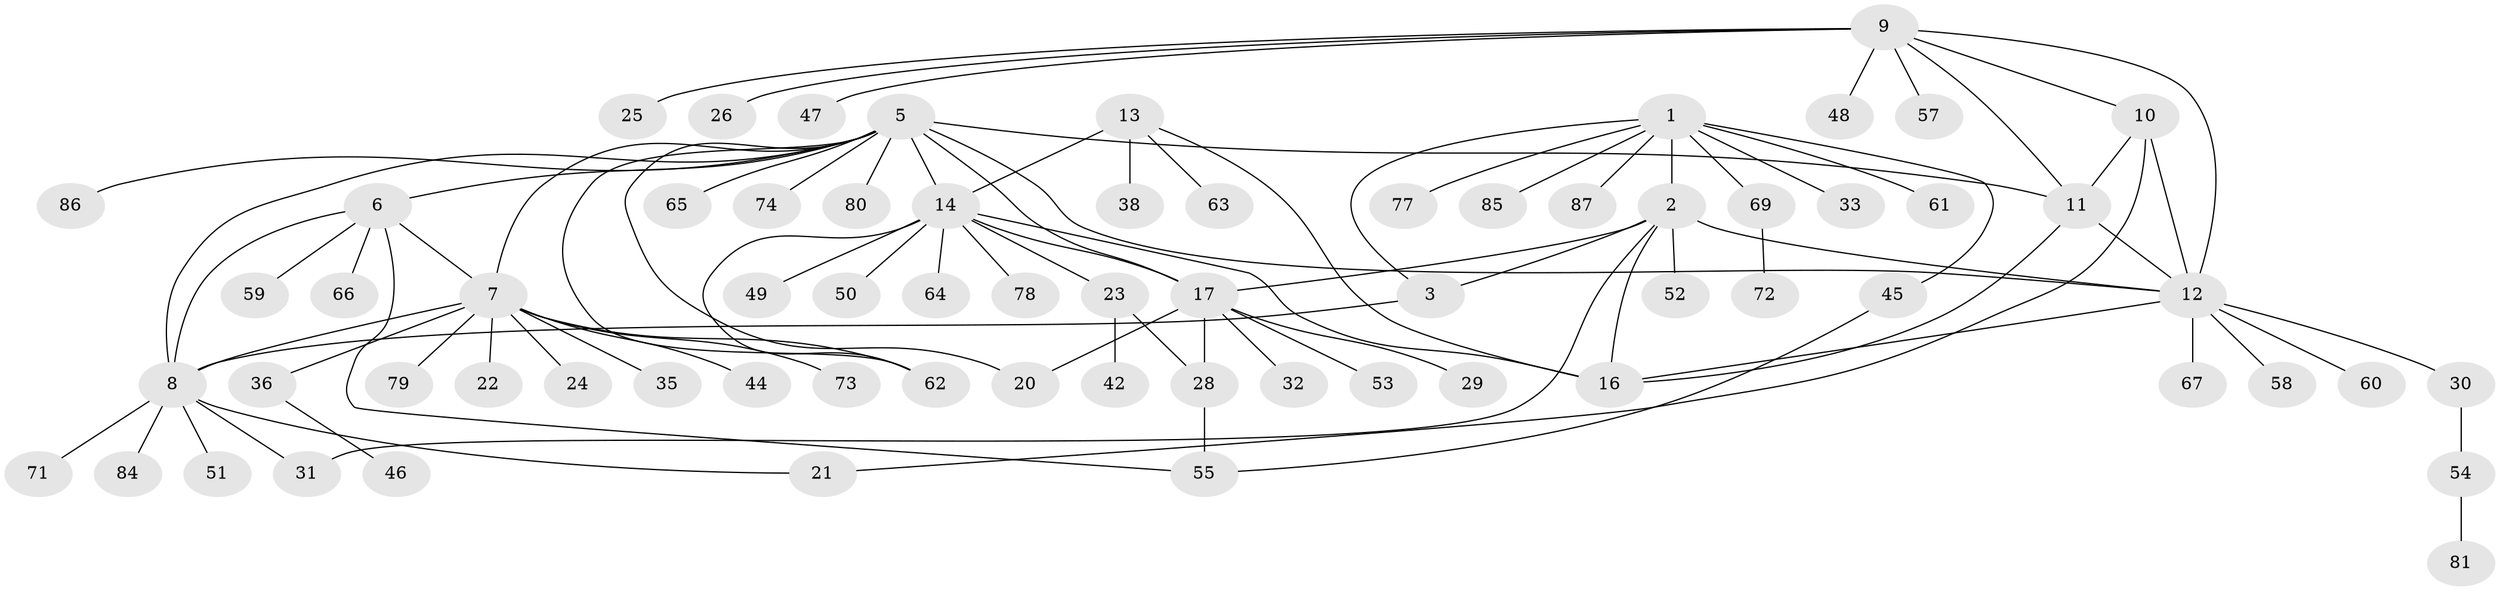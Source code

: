 // Generated by graph-tools (version 1.1) at 2025/52/02/27/25 19:52:16]
// undirected, 69 vertices, 91 edges
graph export_dot {
graph [start="1"]
  node [color=gray90,style=filled];
  1 [super="+37"];
  2 [super="+4"];
  3;
  5 [super="+19"];
  6;
  7 [super="+43"];
  8 [super="+75"];
  9 [super="+40"];
  10;
  11 [super="+27"];
  12 [super="+68"];
  13 [super="+83"];
  14 [super="+15"];
  16;
  17 [super="+18"];
  20 [super="+41"];
  21;
  22;
  23;
  24;
  25;
  26;
  28;
  29;
  30;
  31;
  32 [super="+34"];
  33;
  35;
  36 [super="+39"];
  38;
  42;
  44 [super="+70"];
  45 [super="+56"];
  46;
  47;
  48;
  49;
  50;
  51;
  52;
  53;
  54;
  55;
  57;
  58;
  59;
  60;
  61;
  62 [super="+76"];
  63;
  64;
  65;
  66;
  67;
  69;
  71;
  72;
  73;
  74;
  77;
  78 [super="+82"];
  79;
  80;
  81;
  84;
  85;
  86;
  87;
  1 -- 2 [weight=2];
  1 -- 3;
  1 -- 33;
  1 -- 45;
  1 -- 61;
  1 -- 69;
  1 -- 77;
  1 -- 85;
  1 -- 87;
  2 -- 3 [weight=2];
  2 -- 16;
  2 -- 52;
  2 -- 12;
  2 -- 31;
  2 -- 17;
  3 -- 8;
  5 -- 6;
  5 -- 7;
  5 -- 8;
  5 -- 11 [weight=2];
  5 -- 74;
  5 -- 65;
  5 -- 12;
  5 -- 80;
  5 -- 17 [weight=2];
  5 -- 20;
  5 -- 86;
  5 -- 62;
  5 -- 14;
  6 -- 7;
  6 -- 8;
  6 -- 55;
  6 -- 59;
  6 -- 66;
  7 -- 8;
  7 -- 22;
  7 -- 24;
  7 -- 35;
  7 -- 36;
  7 -- 73;
  7 -- 62;
  7 -- 44;
  7 -- 79;
  8 -- 21;
  8 -- 31;
  8 -- 51;
  8 -- 71;
  8 -- 84;
  9 -- 10;
  9 -- 11;
  9 -- 12;
  9 -- 25;
  9 -- 26;
  9 -- 48;
  9 -- 47;
  9 -- 57;
  10 -- 11;
  10 -- 12;
  10 -- 21;
  11 -- 12;
  11 -- 16;
  12 -- 30;
  12 -- 58;
  12 -- 60;
  12 -- 67;
  12 -- 16;
  13 -- 14 [weight=2];
  13 -- 16;
  13 -- 38;
  13 -- 63;
  14 -- 16 [weight=2];
  14 -- 23;
  14 -- 50;
  14 -- 62;
  14 -- 64;
  14 -- 17;
  14 -- 49;
  14 -- 78;
  17 -- 20 [weight=2];
  17 -- 28;
  17 -- 29;
  17 -- 53;
  17 -- 32;
  23 -- 28;
  23 -- 42;
  28 -- 55;
  30 -- 54;
  36 -- 46;
  45 -- 55;
  54 -- 81;
  69 -- 72;
}
